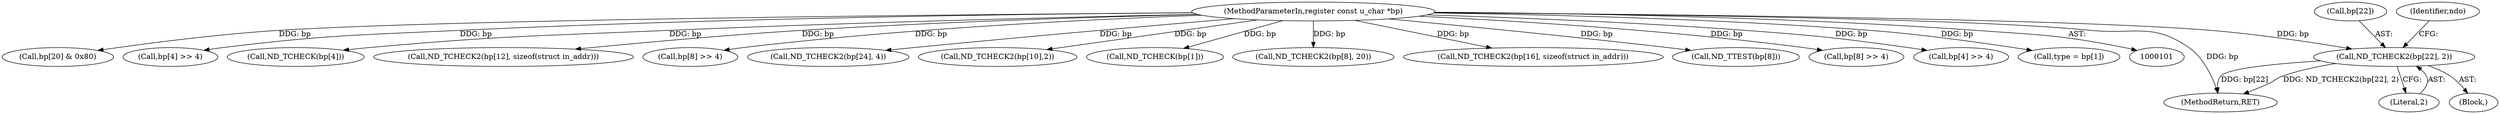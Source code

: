 digraph "0_tcpdump_5dc1860d8267b1e0cb78c9ffa2a40bea2fdb3ddc_2@pointer" {
"1000255" [label="(Call,ND_TCHECK2(bp[22], 2))"];
"1000103" [label="(MethodParameterIn,register const u_char *bp)"];
"1000254" [label="(Block,)"];
"1000438" [label="(MethodReturn,RET)"];
"1000256" [label="(Call,bp[22])"];
"1000365" [label="(Call,bp[20] & 0x80)"];
"1000426" [label="(Call,bp[4] >> 4)"];
"1000409" [label="(Call,ND_TCHECK(bp[4]))"];
"1000224" [label="(Call,ND_TCHECK2(bp[12], sizeof(struct in_addr)))"];
"1000166" [label="(Call,bp[8] >> 4)"];
"1000353" [label="(Call,ND_TCHECK2(bp[24], 4))"];
"1000259" [label="(Literal,2)"];
"1000262" [label="(Identifier,ndo)"];
"1000177" [label="(Call,ND_TCHECK2(bp[10],2))"];
"1000107" [label="(Call,ND_TCHECK(bp[1]))"];
"1000199" [label="(Call,ND_TCHECK2(bp[8], 20))"];
"1000310" [label="(Call,ND_TCHECK2(bp[16], sizeof(struct in_addr)))"];
"1000255" [label="(Call,ND_TCHECK2(bp[22], 2))"];
"1000103" [label="(MethodParameterIn,register const u_char *bp)"];
"1000130" [label="(Call,ND_TTEST(bp[8]))"];
"1000136" [label="(Call,bp[8] >> 4)"];
"1000415" [label="(Call,bp[4] >> 4)"];
"1000111" [label="(Call,type = bp[1])"];
"1000255" -> "1000254"  [label="AST: "];
"1000255" -> "1000259"  [label="CFG: "];
"1000256" -> "1000255"  [label="AST: "];
"1000259" -> "1000255"  [label="AST: "];
"1000262" -> "1000255"  [label="CFG: "];
"1000255" -> "1000438"  [label="DDG: bp[22]"];
"1000255" -> "1000438"  [label="DDG: ND_TCHECK2(bp[22], 2)"];
"1000103" -> "1000255"  [label="DDG: bp"];
"1000103" -> "1000101"  [label="AST: "];
"1000103" -> "1000438"  [label="DDG: bp"];
"1000103" -> "1000107"  [label="DDG: bp"];
"1000103" -> "1000111"  [label="DDG: bp"];
"1000103" -> "1000130"  [label="DDG: bp"];
"1000103" -> "1000136"  [label="DDG: bp"];
"1000103" -> "1000166"  [label="DDG: bp"];
"1000103" -> "1000177"  [label="DDG: bp"];
"1000103" -> "1000199"  [label="DDG: bp"];
"1000103" -> "1000224"  [label="DDG: bp"];
"1000103" -> "1000310"  [label="DDG: bp"];
"1000103" -> "1000353"  [label="DDG: bp"];
"1000103" -> "1000365"  [label="DDG: bp"];
"1000103" -> "1000409"  [label="DDG: bp"];
"1000103" -> "1000415"  [label="DDG: bp"];
"1000103" -> "1000426"  [label="DDG: bp"];
}
